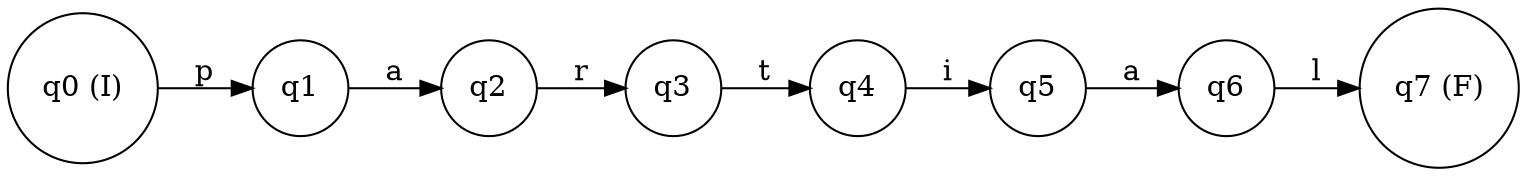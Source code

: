 digraph finite_state_machine {
rankdir=LR;
node [shape = circle];
q0 [label="q0 (I)"];
q1 [label="q1"];
q2 [label="q2"];
q3 [label="q3"];
q4 [label="q4"];
q5 [label="q5"];
q6 [label="q6"];
q7 [label="q7 (F)"];
q0 -> q1 [label="p"];
q1 -> q2 [label="a"];
q2 -> q3 [label="r"];
q3 -> q4 [label="t"];
q4 -> q5 [label="i"];
q5 -> q6 [label="a"];
q6 -> q7 [label="l"];
}